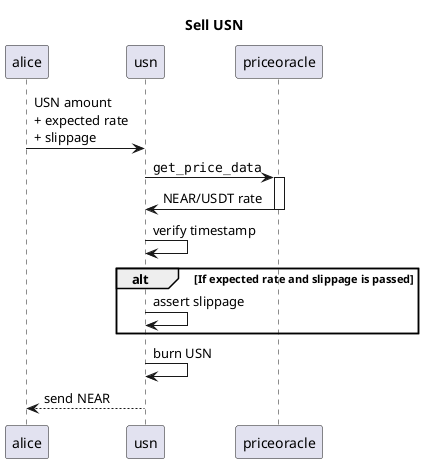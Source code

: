 @startuml

title Sell USN

alice -> usn: USN amount\n+ expected rate\n+ slippage

usn -> priceoracle: ""get_price_data""
activate priceoracle
usn <- priceoracle: NEAR/USDT rate
deactivate priceoracle
usn -> usn: verify timestamp

alt If expected rate and slippage is passed
usn -> usn: assert slippage
end

usn -> usn: burn USN
alice <-- usn: send NEAR
@enduml
